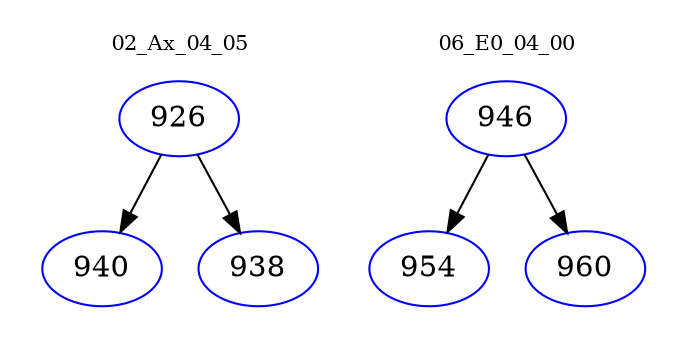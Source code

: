 digraph{
subgraph cluster_0 {
color = white
label = "02_Ax_04_05";
fontsize=10;
T0_926 [label="926", color="blue"]
T0_926 -> T0_940 [color="black"]
T0_940 [label="940", color="blue"]
T0_926 -> T0_938 [color="black"]
T0_938 [label="938", color="blue"]
}
subgraph cluster_1 {
color = white
label = "06_E0_04_00";
fontsize=10;
T1_946 [label="946", color="blue"]
T1_946 -> T1_954 [color="black"]
T1_954 [label="954", color="blue"]
T1_946 -> T1_960 [color="black"]
T1_960 [label="960", color="blue"]
}
}
